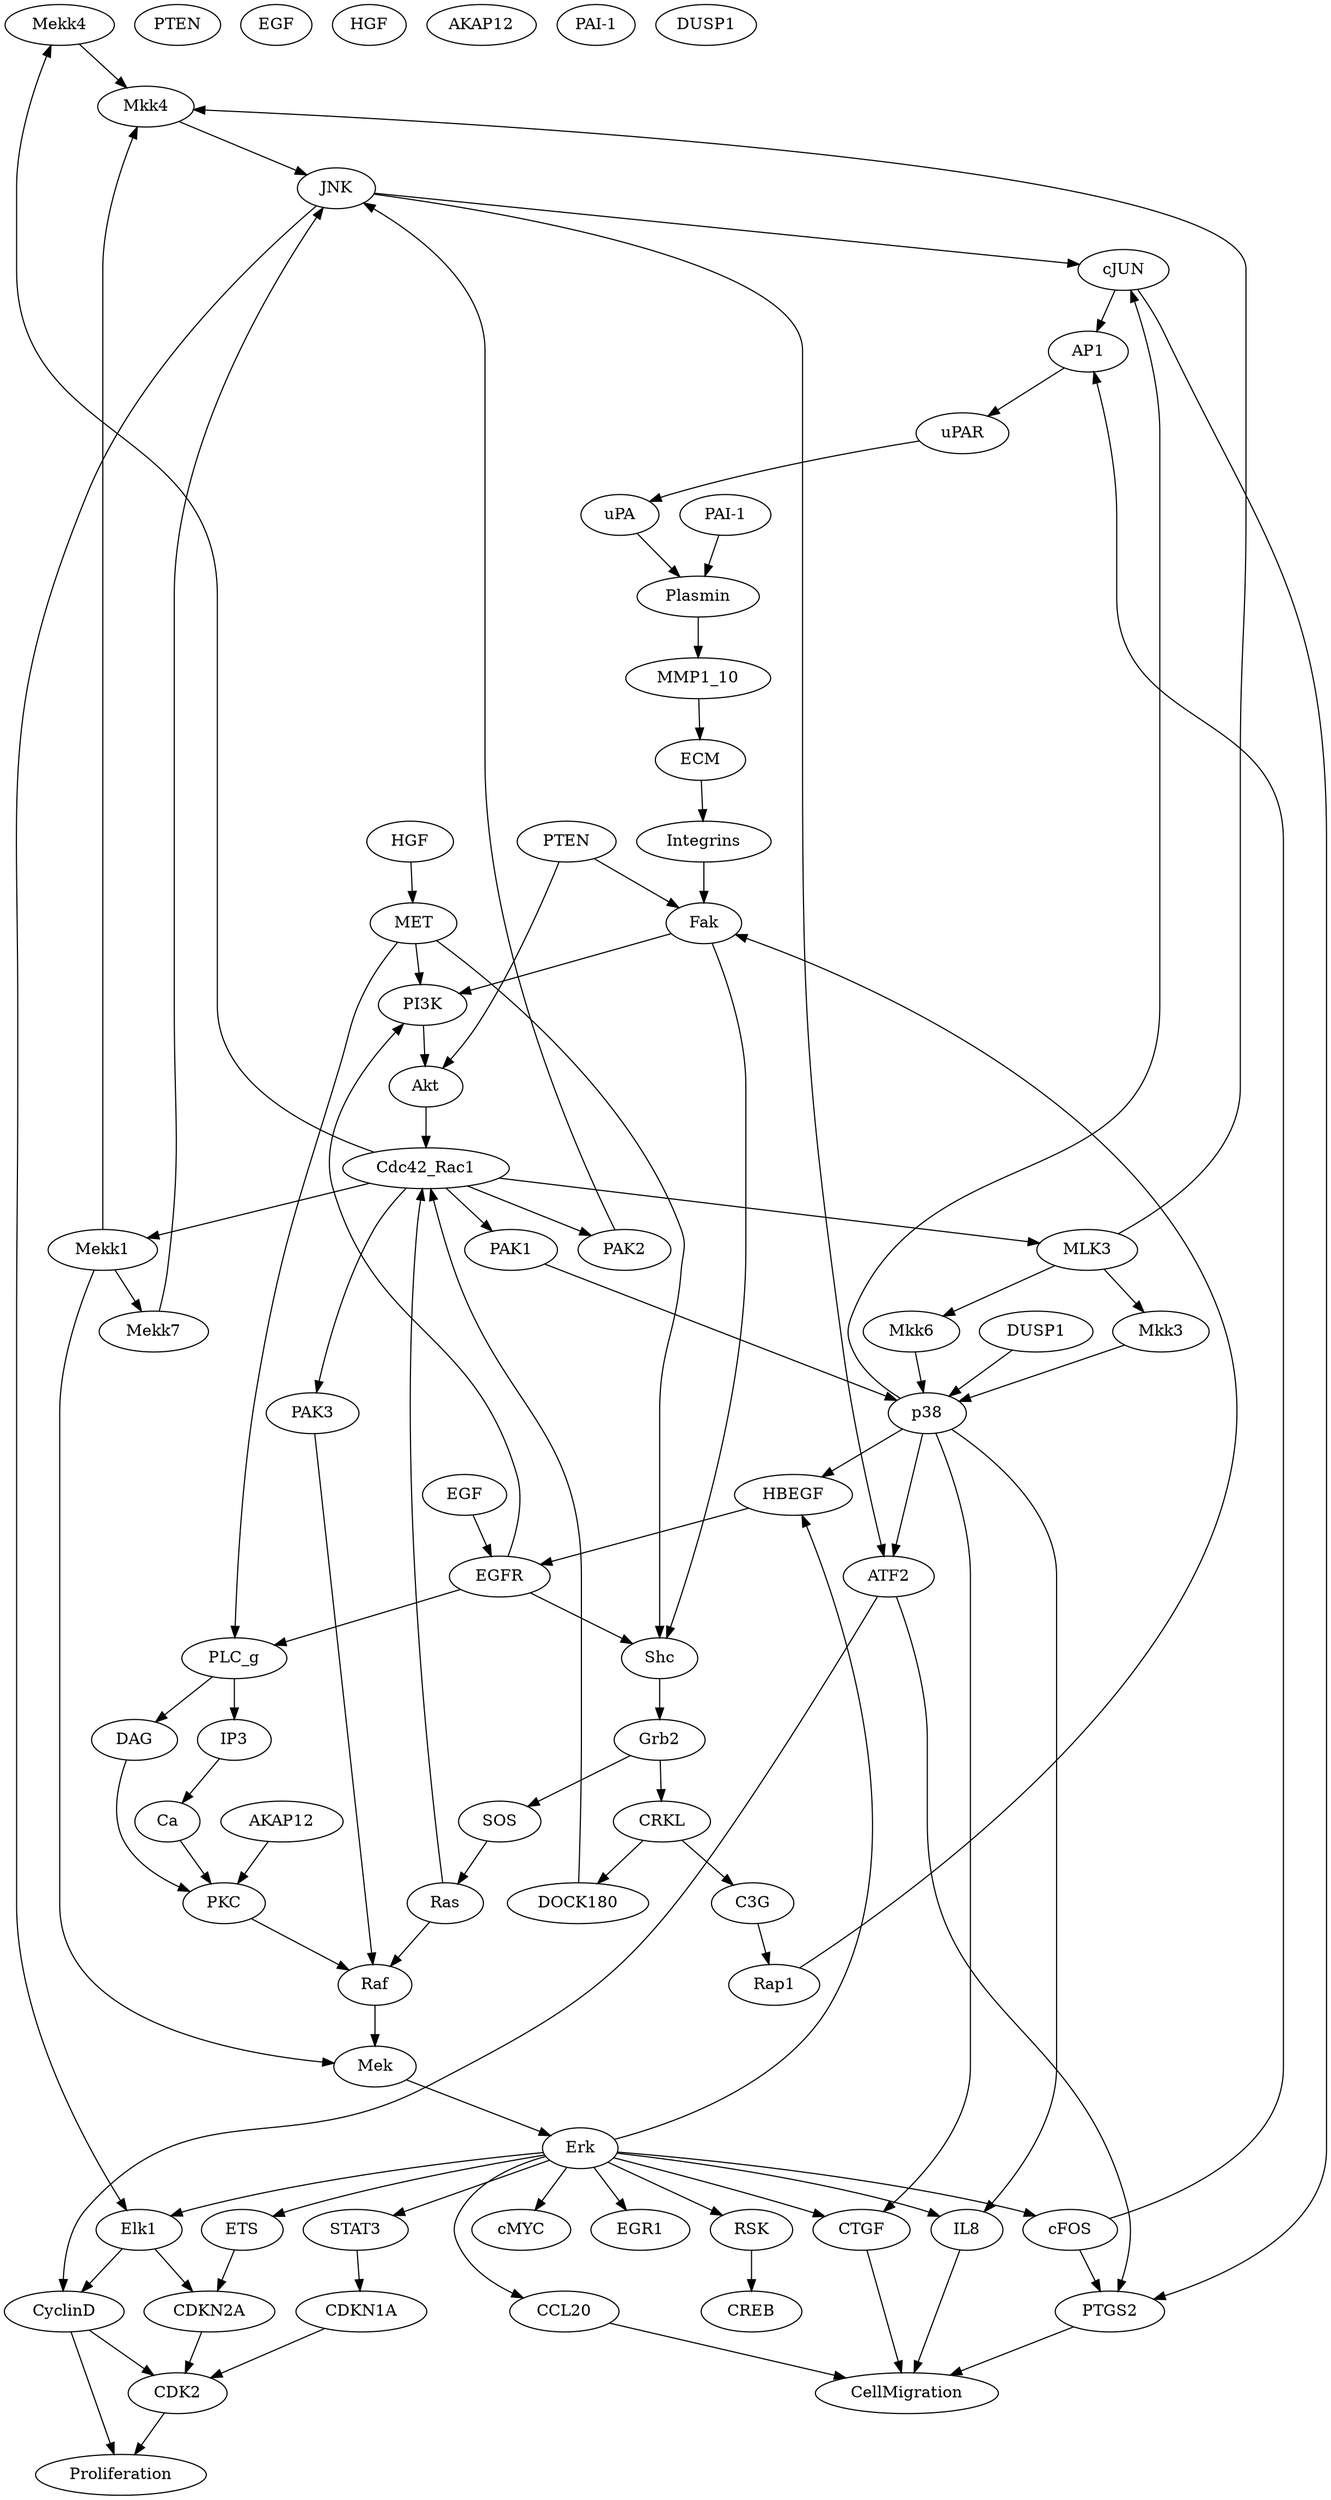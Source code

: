 strict digraph  {
" Mekk4 " [equation="  ( Cdc42_Rac1 ) "];
" PTGS2 " [equation="  ( cFOS && (  (  ( cJUN )  )  ) )  || ( ATF2 ) "];
" CDKN1A " [equation="  ( STAT3 ) "];
" DAG " [equation="  ( PLC_g ) "];
" Plasmin " [equation="  ( uPA && (  (  ( PAI-1 )  )  ) ) "];
" PKC " [equation="  (  ( DAG && (  (  ( Ca )  )  )  ) && ! ( AKAP12  )  ) "];
" PAK3 " [equation="  ( Cdc42_Rac1 ) "];
" IP3 " [equation="  ( PLC_g ) "];
" Mkk3 " [equation="  ( MLK3 ) "];
" SOS " [equation="  ( Grb2 ) "];
" ECM " [equation="  ( MMP1_10 ) "];
" Grb2 " [equation="  ( Shc ) "];
" PLC_g " [equation="  ( EGFR )  || ( MET ) "];
" PI3K " [equation="  ( EGFR && (  (  ( Fak )  )  ) )  || ( MET ) "];
" Erk " [equation="  ( Mek ) "];
" CyclinD " [equation="  ( Elk1 )  || ( ATF2 ) "];
" Mekk1 " [equation="  ( Cdc42_Rac1 ) "];
" CCL20 " [equation="  ( Erk ) "];
" Ras " [equation="  ( SOS ) "];
" Ca " [equation="  ( IP3 ) "];
" C3G " [equation="  ( CRKL ) "];
" PAK2 " [equation="  ( Cdc42_Rac1 ) "];
" Shc " [equation="  ( MET )  || ( Fak )  || ( EGFR ) "];
" uPA " [equation="  ( uPAR ) "];
" Raf " [equation="  ( Ras && (  (  ( PAK3 && PKC )  )  ) ) "];
" Mek " [equation="  ( Raf )  || ( Mekk1 ) "];
" CRKL " [equation="  ( Grb2 ) "];
" uPAR " [equation="  ( AP1 ) "];
" cMYC " [equation="  ( Erk ) "];
" Mkk4 " [equation="  ( Mekk4 )  || ( Mekk1 )  || ( MLK3 ) "];
" EGR1 " [equation="  ( Erk ) "];
" cFOS " [equation="  ( Erk ) "];
" IL8 " [equation="  ( p38 )  || ( Erk ) "];
" CTGF " [equation="  ( p38 )  || ( Erk ) "];
" CellMigration " [equation="  ( IL8 && (  (  ( CTGF && CCL20 && PTGS2 )  )  ) ) "];
" EGFR " [equation="  ( EGF )  || ( HBEGF ) "];
" cJUN " [equation="  ( JNK && (  (  ( p38 )  )  ) ) "];
" MMP1_10 " [equation="  ( Plasmin ) "];
" Akt " [equation="  (  ( PI3K  ) && ! ( PTEN  )  ) "];
" DOCK180 " [equation="  ( CRKL ) "];
" AP1 " [equation="  ( cFOS && (  (  ( cJUN )  )  ) ) "];
" MLK3 " [equation="  ( Cdc42_Rac1 ) "];
" Integrins " [equation="  ( ECM ) "];
" CDKN2A " [equation="  ( Elk1 )  || ( ETS ) "];
" ATF2 " [equation="  ( JNK && (  (  ( p38 )  )  ) ) "];
" RSK " [equation="  ( Erk ) "];
" ETS " [equation="  ( Erk ) "];
" p38 " [equation="  (  ( Mkk3 && (  (  ( Mkk6 )  )  )  ) && ! ( DUSP1  )  )  || ( PAK1 ) "];
" Mkk6 " [equation="  ( MLK3 ) "];
" Fak " [equation="  (  ( Integrins && (  (  ( Rap1 )  )  )  ) && ! ( PTEN  )  ) "];
" CDK2 " [equation="  ( CyclinD && (  (  ( ! CDKN2A )  )  || (  ( ! CDKN1A )  )  ) ) "];
" Elk1 " [equation="  ( JNK )  || ( Erk ) "];
" Rap1 " [equation="  ( C3G ) "];
" Cdc42_Rac1 " [equation="  ( Akt && (  (  ( DOCK180 && Ras )  )  ) ) "];
" Proliferation " [equation="  ( CDK2 && (  (  ( CyclinD )  )  ) ) "];
" PAK1 " [equation="  ( Cdc42_Rac1 ) "];
" STAT3 " [equation="  ( Erk ) "];
" CREB " [equation="  ( RSK ) "];
" MET " [equation="  ( HGF ) "];
" HBEGF " [equation="  ( p38 )  || ( Erk ) "];
" Mekk7 " [equation="  ( Mekk1 ) "];
" JNK " [equation="  ( Mekk7 && (  (  ( Mkk4 )  )  ) )  || ( PAK2 ) "];
PTEN;
EGF;
HGF;
AKAP12;
"PAI-1";
DUSP1;
" PAI-1 ";
" AKAP12 ";
" EGF ";
" PTEN ";
" DUSP1 ";
" HGF ";
" Mekk4 " -> " Mkk4 ";
" PTGS2 " -> " CellMigration ";
" CDKN1A " -> " CDK2 ";
" DAG " -> " PKC ";
" Plasmin " -> " MMP1_10 ";
" PKC " -> " Raf ";
" PAK3 " -> " Raf ";
" IP3 " -> " Ca ";
" Mkk3 " -> " p38 ";
" SOS " -> " Ras ";
" ECM " -> " Integrins ";
" Grb2 " -> " SOS ";
" Grb2 " -> " CRKL ";
" PLC_g " -> " DAG ";
" PLC_g " -> " IP3 ";
" PI3K " -> " Akt ";
" Erk " -> " CCL20 ";
" Erk " -> " cMYC ";
" Erk " -> " EGR1 ";
" Erk " -> " cFOS ";
" Erk " -> " IL8 ";
" Erk " -> " CTGF ";
" Erk " -> " RSK ";
" Erk " -> " ETS ";
" Erk " -> " Elk1 ";
" Erk " -> " STAT3 ";
" Erk " -> " HBEGF ";
" CyclinD " -> " CDK2 ";
" CyclinD " -> " Proliferation ";
" Mekk1 " -> " Mek ";
" Mekk1 " -> " Mkk4 ";
" Mekk1 " -> " Mekk7 ";
" CCL20 " -> " CellMigration ";
" Ras " -> " Raf ";
" Ras " -> " Cdc42_Rac1 ";
" Ca " -> " PKC ";
" C3G " -> " Rap1 ";
" PAK2 " -> " JNK ";
" Shc " -> " Grb2 ";
" uPA " -> " Plasmin ";
" Raf " -> " Mek ";
" Mek " -> " Erk ";
" CRKL " -> " C3G ";
" CRKL " -> " DOCK180 ";
" uPAR " -> " uPA ";
" Mkk4 " -> " JNK ";
" cFOS " -> " PTGS2 ";
" cFOS " -> " AP1 ";
" IL8 " -> " CellMigration ";
" CTGF " -> " CellMigration ";
" EGFR " -> " PLC_g ";
" EGFR " -> " PI3K ";
" EGFR " -> " Shc ";
" cJUN " -> " PTGS2 ";
" cJUN " -> " AP1 ";
" MMP1_10 " -> " ECM ";
" Akt " -> " Cdc42_Rac1 ";
" DOCK180 " -> " Cdc42_Rac1 ";
" AP1 " -> " uPAR ";
" MLK3 " -> " Mkk3 ";
" MLK3 " -> " Mkk4 ";
" MLK3 " -> " Mkk6 ";
" Integrins " -> " Fak ";
" CDKN2A " -> " CDK2 ";
" ATF2 " -> " PTGS2 ";
" ATF2 " -> " CyclinD ";
" RSK " -> " CREB ";
" ETS " -> " CDKN2A ";
" p38 " -> " IL8 ";
" p38 " -> " CTGF ";
" p38 " -> " cJUN ";
" p38 " -> " ATF2 ";
" p38 " -> " HBEGF ";
" Mkk6 " -> " p38 ";
" Fak " -> " PI3K ";
" Fak " -> " Shc ";
" CDK2 " -> " Proliferation ";
" Elk1 " -> " CyclinD ";
" Elk1 " -> " CDKN2A ";
" Rap1 " -> " Fak ";
" Cdc42_Rac1 " -> " Mekk4 ";
" Cdc42_Rac1 " -> " PAK3 ";
" Cdc42_Rac1 " -> " Mekk1 ";
" Cdc42_Rac1 " -> " PAK2 ";
" Cdc42_Rac1 " -> " MLK3 ";
" Cdc42_Rac1 " -> " PAK1 ";
" PAK1 " -> " p38 ";
" STAT3 " -> " CDKN1A ";
" MET " -> " PLC_g ";
" MET " -> " PI3K ";
" MET " -> " Shc ";
" HBEGF " -> " EGFR ";
" Mekk7 " -> " JNK ";
" JNK " -> " cJUN ";
" JNK " -> " ATF2 ";
" JNK " -> " Elk1 ";
" PAI-1 " -> " Plasmin ";
" AKAP12 " -> " PKC ";
" EGF " -> " EGFR ";
" PTEN " -> " Akt ";
" PTEN " -> " Fak ";
" DUSP1 " -> " p38 ";
" HGF " -> " MET ";
}
